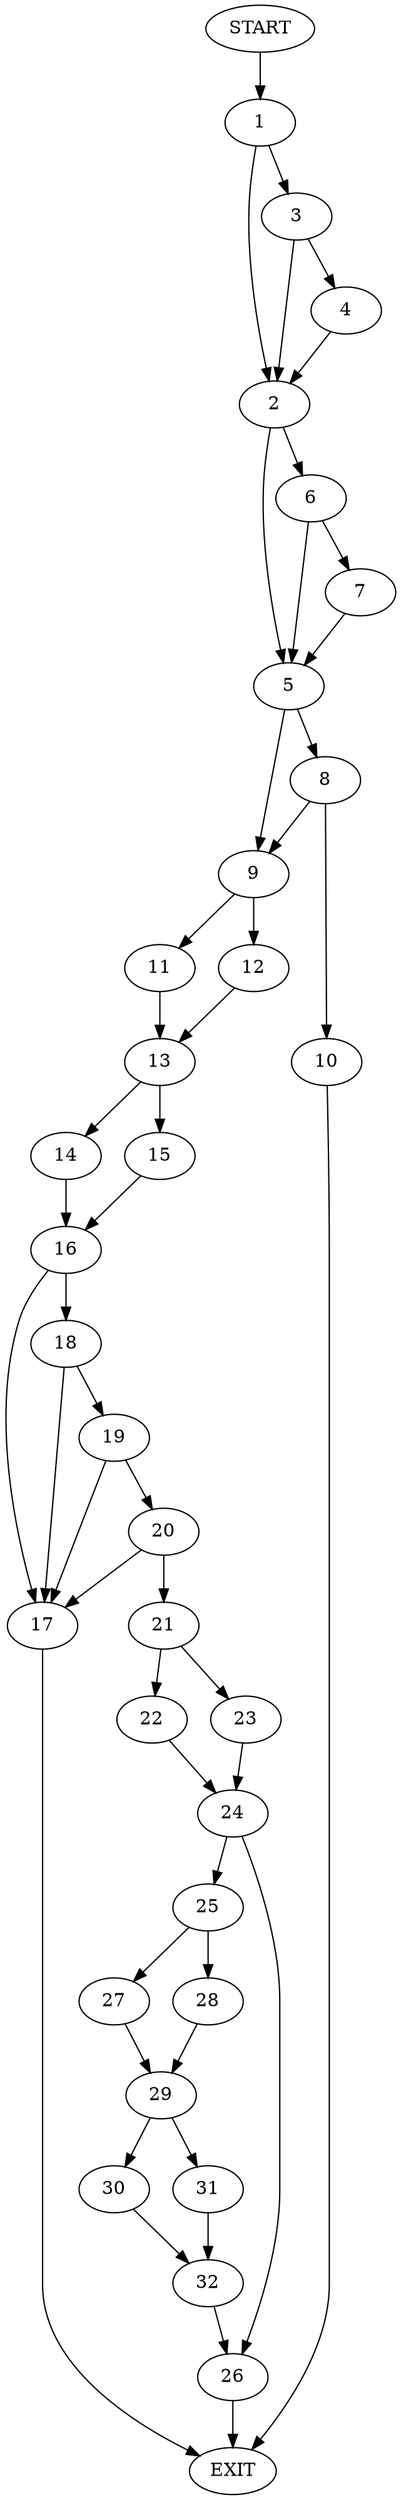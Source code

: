 digraph {
0 [label="START"]
33 [label="EXIT"]
0 -> 1
1 -> 2
1 -> 3
3 -> 2
3 -> 4
2 -> 5
2 -> 6
4 -> 2
6 -> 7
6 -> 5
5 -> 8
5 -> 9
7 -> 5
8 -> 10
8 -> 9
9 -> 11
9 -> 12
10 -> 33
11 -> 13
12 -> 13
13 -> 14
13 -> 15
14 -> 16
15 -> 16
16 -> 17
16 -> 18
18 -> 17
18 -> 19
17 -> 33
19 -> 17
19 -> 20
20 -> 17
20 -> 21
21 -> 22
21 -> 23
22 -> 24
23 -> 24
24 -> 25
24 -> 26
26 -> 33
25 -> 27
25 -> 28
28 -> 29
27 -> 29
29 -> 30
29 -> 31
30 -> 32
31 -> 32
32 -> 26
}
